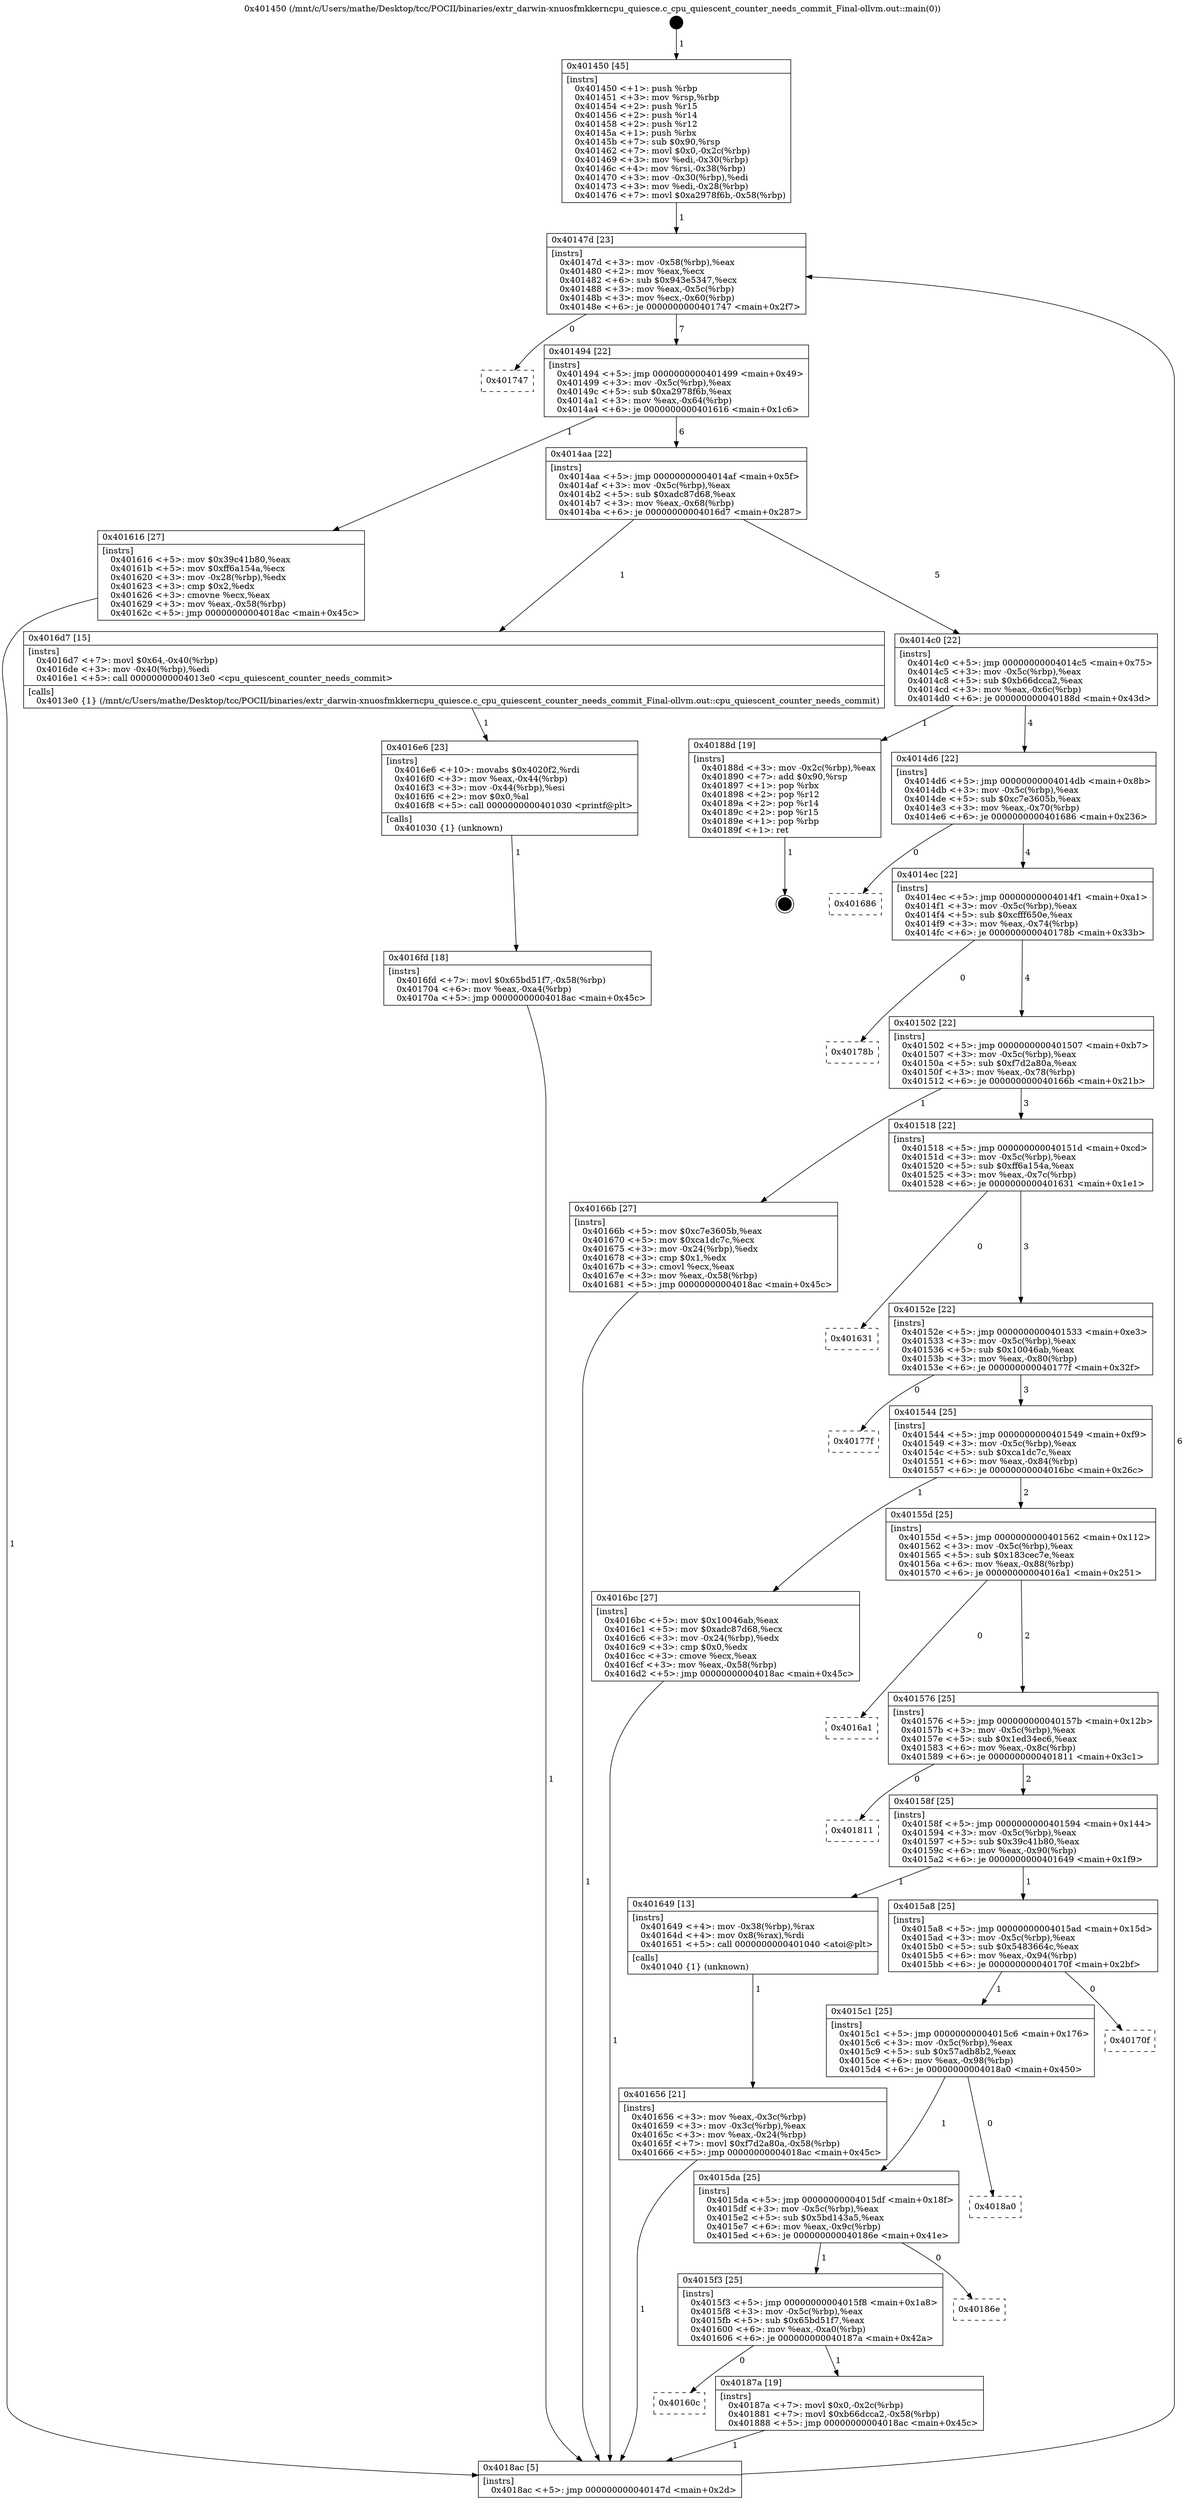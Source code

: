 digraph "0x401450" {
  label = "0x401450 (/mnt/c/Users/mathe/Desktop/tcc/POCII/binaries/extr_darwin-xnuosfmkkerncpu_quiesce.c_cpu_quiescent_counter_needs_commit_Final-ollvm.out::main(0))"
  labelloc = "t"
  node[shape=record]

  Entry [label="",width=0.3,height=0.3,shape=circle,fillcolor=black,style=filled]
  "0x40147d" [label="{
     0x40147d [23]\l
     | [instrs]\l
     &nbsp;&nbsp;0x40147d \<+3\>: mov -0x58(%rbp),%eax\l
     &nbsp;&nbsp;0x401480 \<+2\>: mov %eax,%ecx\l
     &nbsp;&nbsp;0x401482 \<+6\>: sub $0x943e5347,%ecx\l
     &nbsp;&nbsp;0x401488 \<+3\>: mov %eax,-0x5c(%rbp)\l
     &nbsp;&nbsp;0x40148b \<+3\>: mov %ecx,-0x60(%rbp)\l
     &nbsp;&nbsp;0x40148e \<+6\>: je 0000000000401747 \<main+0x2f7\>\l
  }"]
  "0x401747" [label="{
     0x401747\l
  }", style=dashed]
  "0x401494" [label="{
     0x401494 [22]\l
     | [instrs]\l
     &nbsp;&nbsp;0x401494 \<+5\>: jmp 0000000000401499 \<main+0x49\>\l
     &nbsp;&nbsp;0x401499 \<+3\>: mov -0x5c(%rbp),%eax\l
     &nbsp;&nbsp;0x40149c \<+5\>: sub $0xa2978f6b,%eax\l
     &nbsp;&nbsp;0x4014a1 \<+3\>: mov %eax,-0x64(%rbp)\l
     &nbsp;&nbsp;0x4014a4 \<+6\>: je 0000000000401616 \<main+0x1c6\>\l
  }"]
  Exit [label="",width=0.3,height=0.3,shape=circle,fillcolor=black,style=filled,peripheries=2]
  "0x401616" [label="{
     0x401616 [27]\l
     | [instrs]\l
     &nbsp;&nbsp;0x401616 \<+5\>: mov $0x39c41b80,%eax\l
     &nbsp;&nbsp;0x40161b \<+5\>: mov $0xff6a154a,%ecx\l
     &nbsp;&nbsp;0x401620 \<+3\>: mov -0x28(%rbp),%edx\l
     &nbsp;&nbsp;0x401623 \<+3\>: cmp $0x2,%edx\l
     &nbsp;&nbsp;0x401626 \<+3\>: cmovne %ecx,%eax\l
     &nbsp;&nbsp;0x401629 \<+3\>: mov %eax,-0x58(%rbp)\l
     &nbsp;&nbsp;0x40162c \<+5\>: jmp 00000000004018ac \<main+0x45c\>\l
  }"]
  "0x4014aa" [label="{
     0x4014aa [22]\l
     | [instrs]\l
     &nbsp;&nbsp;0x4014aa \<+5\>: jmp 00000000004014af \<main+0x5f\>\l
     &nbsp;&nbsp;0x4014af \<+3\>: mov -0x5c(%rbp),%eax\l
     &nbsp;&nbsp;0x4014b2 \<+5\>: sub $0xadc87d68,%eax\l
     &nbsp;&nbsp;0x4014b7 \<+3\>: mov %eax,-0x68(%rbp)\l
     &nbsp;&nbsp;0x4014ba \<+6\>: je 00000000004016d7 \<main+0x287\>\l
  }"]
  "0x4018ac" [label="{
     0x4018ac [5]\l
     | [instrs]\l
     &nbsp;&nbsp;0x4018ac \<+5\>: jmp 000000000040147d \<main+0x2d\>\l
  }"]
  "0x401450" [label="{
     0x401450 [45]\l
     | [instrs]\l
     &nbsp;&nbsp;0x401450 \<+1\>: push %rbp\l
     &nbsp;&nbsp;0x401451 \<+3\>: mov %rsp,%rbp\l
     &nbsp;&nbsp;0x401454 \<+2\>: push %r15\l
     &nbsp;&nbsp;0x401456 \<+2\>: push %r14\l
     &nbsp;&nbsp;0x401458 \<+2\>: push %r12\l
     &nbsp;&nbsp;0x40145a \<+1\>: push %rbx\l
     &nbsp;&nbsp;0x40145b \<+7\>: sub $0x90,%rsp\l
     &nbsp;&nbsp;0x401462 \<+7\>: movl $0x0,-0x2c(%rbp)\l
     &nbsp;&nbsp;0x401469 \<+3\>: mov %edi,-0x30(%rbp)\l
     &nbsp;&nbsp;0x40146c \<+4\>: mov %rsi,-0x38(%rbp)\l
     &nbsp;&nbsp;0x401470 \<+3\>: mov -0x30(%rbp),%edi\l
     &nbsp;&nbsp;0x401473 \<+3\>: mov %edi,-0x28(%rbp)\l
     &nbsp;&nbsp;0x401476 \<+7\>: movl $0xa2978f6b,-0x58(%rbp)\l
  }"]
  "0x40160c" [label="{
     0x40160c\l
  }", style=dashed]
  "0x4016d7" [label="{
     0x4016d7 [15]\l
     | [instrs]\l
     &nbsp;&nbsp;0x4016d7 \<+7\>: movl $0x64,-0x40(%rbp)\l
     &nbsp;&nbsp;0x4016de \<+3\>: mov -0x40(%rbp),%edi\l
     &nbsp;&nbsp;0x4016e1 \<+5\>: call 00000000004013e0 \<cpu_quiescent_counter_needs_commit\>\l
     | [calls]\l
     &nbsp;&nbsp;0x4013e0 \{1\} (/mnt/c/Users/mathe/Desktop/tcc/POCII/binaries/extr_darwin-xnuosfmkkerncpu_quiesce.c_cpu_quiescent_counter_needs_commit_Final-ollvm.out::cpu_quiescent_counter_needs_commit)\l
  }"]
  "0x4014c0" [label="{
     0x4014c0 [22]\l
     | [instrs]\l
     &nbsp;&nbsp;0x4014c0 \<+5\>: jmp 00000000004014c5 \<main+0x75\>\l
     &nbsp;&nbsp;0x4014c5 \<+3\>: mov -0x5c(%rbp),%eax\l
     &nbsp;&nbsp;0x4014c8 \<+5\>: sub $0xb66dcca2,%eax\l
     &nbsp;&nbsp;0x4014cd \<+3\>: mov %eax,-0x6c(%rbp)\l
     &nbsp;&nbsp;0x4014d0 \<+6\>: je 000000000040188d \<main+0x43d\>\l
  }"]
  "0x40187a" [label="{
     0x40187a [19]\l
     | [instrs]\l
     &nbsp;&nbsp;0x40187a \<+7\>: movl $0x0,-0x2c(%rbp)\l
     &nbsp;&nbsp;0x401881 \<+7\>: movl $0xb66dcca2,-0x58(%rbp)\l
     &nbsp;&nbsp;0x401888 \<+5\>: jmp 00000000004018ac \<main+0x45c\>\l
  }"]
  "0x40188d" [label="{
     0x40188d [19]\l
     | [instrs]\l
     &nbsp;&nbsp;0x40188d \<+3\>: mov -0x2c(%rbp),%eax\l
     &nbsp;&nbsp;0x401890 \<+7\>: add $0x90,%rsp\l
     &nbsp;&nbsp;0x401897 \<+1\>: pop %rbx\l
     &nbsp;&nbsp;0x401898 \<+2\>: pop %r12\l
     &nbsp;&nbsp;0x40189a \<+2\>: pop %r14\l
     &nbsp;&nbsp;0x40189c \<+2\>: pop %r15\l
     &nbsp;&nbsp;0x40189e \<+1\>: pop %rbp\l
     &nbsp;&nbsp;0x40189f \<+1\>: ret\l
  }"]
  "0x4014d6" [label="{
     0x4014d6 [22]\l
     | [instrs]\l
     &nbsp;&nbsp;0x4014d6 \<+5\>: jmp 00000000004014db \<main+0x8b\>\l
     &nbsp;&nbsp;0x4014db \<+3\>: mov -0x5c(%rbp),%eax\l
     &nbsp;&nbsp;0x4014de \<+5\>: sub $0xc7e3605b,%eax\l
     &nbsp;&nbsp;0x4014e3 \<+3\>: mov %eax,-0x70(%rbp)\l
     &nbsp;&nbsp;0x4014e6 \<+6\>: je 0000000000401686 \<main+0x236\>\l
  }"]
  "0x4015f3" [label="{
     0x4015f3 [25]\l
     | [instrs]\l
     &nbsp;&nbsp;0x4015f3 \<+5\>: jmp 00000000004015f8 \<main+0x1a8\>\l
     &nbsp;&nbsp;0x4015f8 \<+3\>: mov -0x5c(%rbp),%eax\l
     &nbsp;&nbsp;0x4015fb \<+5\>: sub $0x65bd51f7,%eax\l
     &nbsp;&nbsp;0x401600 \<+6\>: mov %eax,-0xa0(%rbp)\l
     &nbsp;&nbsp;0x401606 \<+6\>: je 000000000040187a \<main+0x42a\>\l
  }"]
  "0x401686" [label="{
     0x401686\l
  }", style=dashed]
  "0x4014ec" [label="{
     0x4014ec [22]\l
     | [instrs]\l
     &nbsp;&nbsp;0x4014ec \<+5\>: jmp 00000000004014f1 \<main+0xa1\>\l
     &nbsp;&nbsp;0x4014f1 \<+3\>: mov -0x5c(%rbp),%eax\l
     &nbsp;&nbsp;0x4014f4 \<+5\>: sub $0xcfff650e,%eax\l
     &nbsp;&nbsp;0x4014f9 \<+3\>: mov %eax,-0x74(%rbp)\l
     &nbsp;&nbsp;0x4014fc \<+6\>: je 000000000040178b \<main+0x33b\>\l
  }"]
  "0x40186e" [label="{
     0x40186e\l
  }", style=dashed]
  "0x40178b" [label="{
     0x40178b\l
  }", style=dashed]
  "0x401502" [label="{
     0x401502 [22]\l
     | [instrs]\l
     &nbsp;&nbsp;0x401502 \<+5\>: jmp 0000000000401507 \<main+0xb7\>\l
     &nbsp;&nbsp;0x401507 \<+3\>: mov -0x5c(%rbp),%eax\l
     &nbsp;&nbsp;0x40150a \<+5\>: sub $0xf7d2a80a,%eax\l
     &nbsp;&nbsp;0x40150f \<+3\>: mov %eax,-0x78(%rbp)\l
     &nbsp;&nbsp;0x401512 \<+6\>: je 000000000040166b \<main+0x21b\>\l
  }"]
  "0x4015da" [label="{
     0x4015da [25]\l
     | [instrs]\l
     &nbsp;&nbsp;0x4015da \<+5\>: jmp 00000000004015df \<main+0x18f\>\l
     &nbsp;&nbsp;0x4015df \<+3\>: mov -0x5c(%rbp),%eax\l
     &nbsp;&nbsp;0x4015e2 \<+5\>: sub $0x5bd143a5,%eax\l
     &nbsp;&nbsp;0x4015e7 \<+6\>: mov %eax,-0x9c(%rbp)\l
     &nbsp;&nbsp;0x4015ed \<+6\>: je 000000000040186e \<main+0x41e\>\l
  }"]
  "0x40166b" [label="{
     0x40166b [27]\l
     | [instrs]\l
     &nbsp;&nbsp;0x40166b \<+5\>: mov $0xc7e3605b,%eax\l
     &nbsp;&nbsp;0x401670 \<+5\>: mov $0xca1dc7c,%ecx\l
     &nbsp;&nbsp;0x401675 \<+3\>: mov -0x24(%rbp),%edx\l
     &nbsp;&nbsp;0x401678 \<+3\>: cmp $0x1,%edx\l
     &nbsp;&nbsp;0x40167b \<+3\>: cmovl %ecx,%eax\l
     &nbsp;&nbsp;0x40167e \<+3\>: mov %eax,-0x58(%rbp)\l
     &nbsp;&nbsp;0x401681 \<+5\>: jmp 00000000004018ac \<main+0x45c\>\l
  }"]
  "0x401518" [label="{
     0x401518 [22]\l
     | [instrs]\l
     &nbsp;&nbsp;0x401518 \<+5\>: jmp 000000000040151d \<main+0xcd\>\l
     &nbsp;&nbsp;0x40151d \<+3\>: mov -0x5c(%rbp),%eax\l
     &nbsp;&nbsp;0x401520 \<+5\>: sub $0xff6a154a,%eax\l
     &nbsp;&nbsp;0x401525 \<+3\>: mov %eax,-0x7c(%rbp)\l
     &nbsp;&nbsp;0x401528 \<+6\>: je 0000000000401631 \<main+0x1e1\>\l
  }"]
  "0x4018a0" [label="{
     0x4018a0\l
  }", style=dashed]
  "0x401631" [label="{
     0x401631\l
  }", style=dashed]
  "0x40152e" [label="{
     0x40152e [22]\l
     | [instrs]\l
     &nbsp;&nbsp;0x40152e \<+5\>: jmp 0000000000401533 \<main+0xe3\>\l
     &nbsp;&nbsp;0x401533 \<+3\>: mov -0x5c(%rbp),%eax\l
     &nbsp;&nbsp;0x401536 \<+5\>: sub $0x10046ab,%eax\l
     &nbsp;&nbsp;0x40153b \<+3\>: mov %eax,-0x80(%rbp)\l
     &nbsp;&nbsp;0x40153e \<+6\>: je 000000000040177f \<main+0x32f\>\l
  }"]
  "0x4015c1" [label="{
     0x4015c1 [25]\l
     | [instrs]\l
     &nbsp;&nbsp;0x4015c1 \<+5\>: jmp 00000000004015c6 \<main+0x176\>\l
     &nbsp;&nbsp;0x4015c6 \<+3\>: mov -0x5c(%rbp),%eax\l
     &nbsp;&nbsp;0x4015c9 \<+5\>: sub $0x57adb8b2,%eax\l
     &nbsp;&nbsp;0x4015ce \<+6\>: mov %eax,-0x98(%rbp)\l
     &nbsp;&nbsp;0x4015d4 \<+6\>: je 00000000004018a0 \<main+0x450\>\l
  }"]
  "0x40177f" [label="{
     0x40177f\l
  }", style=dashed]
  "0x401544" [label="{
     0x401544 [25]\l
     | [instrs]\l
     &nbsp;&nbsp;0x401544 \<+5\>: jmp 0000000000401549 \<main+0xf9\>\l
     &nbsp;&nbsp;0x401549 \<+3\>: mov -0x5c(%rbp),%eax\l
     &nbsp;&nbsp;0x40154c \<+5\>: sub $0xca1dc7c,%eax\l
     &nbsp;&nbsp;0x401551 \<+6\>: mov %eax,-0x84(%rbp)\l
     &nbsp;&nbsp;0x401557 \<+6\>: je 00000000004016bc \<main+0x26c\>\l
  }"]
  "0x40170f" [label="{
     0x40170f\l
  }", style=dashed]
  "0x4016bc" [label="{
     0x4016bc [27]\l
     | [instrs]\l
     &nbsp;&nbsp;0x4016bc \<+5\>: mov $0x10046ab,%eax\l
     &nbsp;&nbsp;0x4016c1 \<+5\>: mov $0xadc87d68,%ecx\l
     &nbsp;&nbsp;0x4016c6 \<+3\>: mov -0x24(%rbp),%edx\l
     &nbsp;&nbsp;0x4016c9 \<+3\>: cmp $0x0,%edx\l
     &nbsp;&nbsp;0x4016cc \<+3\>: cmove %ecx,%eax\l
     &nbsp;&nbsp;0x4016cf \<+3\>: mov %eax,-0x58(%rbp)\l
     &nbsp;&nbsp;0x4016d2 \<+5\>: jmp 00000000004018ac \<main+0x45c\>\l
  }"]
  "0x40155d" [label="{
     0x40155d [25]\l
     | [instrs]\l
     &nbsp;&nbsp;0x40155d \<+5\>: jmp 0000000000401562 \<main+0x112\>\l
     &nbsp;&nbsp;0x401562 \<+3\>: mov -0x5c(%rbp),%eax\l
     &nbsp;&nbsp;0x401565 \<+5\>: sub $0x183cec7e,%eax\l
     &nbsp;&nbsp;0x40156a \<+6\>: mov %eax,-0x88(%rbp)\l
     &nbsp;&nbsp;0x401570 \<+6\>: je 00000000004016a1 \<main+0x251\>\l
  }"]
  "0x4016fd" [label="{
     0x4016fd [18]\l
     | [instrs]\l
     &nbsp;&nbsp;0x4016fd \<+7\>: movl $0x65bd51f7,-0x58(%rbp)\l
     &nbsp;&nbsp;0x401704 \<+6\>: mov %eax,-0xa4(%rbp)\l
     &nbsp;&nbsp;0x40170a \<+5\>: jmp 00000000004018ac \<main+0x45c\>\l
  }"]
  "0x4016a1" [label="{
     0x4016a1\l
  }", style=dashed]
  "0x401576" [label="{
     0x401576 [25]\l
     | [instrs]\l
     &nbsp;&nbsp;0x401576 \<+5\>: jmp 000000000040157b \<main+0x12b\>\l
     &nbsp;&nbsp;0x40157b \<+3\>: mov -0x5c(%rbp),%eax\l
     &nbsp;&nbsp;0x40157e \<+5\>: sub $0x1ed34ec6,%eax\l
     &nbsp;&nbsp;0x401583 \<+6\>: mov %eax,-0x8c(%rbp)\l
     &nbsp;&nbsp;0x401589 \<+6\>: je 0000000000401811 \<main+0x3c1\>\l
  }"]
  "0x4016e6" [label="{
     0x4016e6 [23]\l
     | [instrs]\l
     &nbsp;&nbsp;0x4016e6 \<+10\>: movabs $0x4020f2,%rdi\l
     &nbsp;&nbsp;0x4016f0 \<+3\>: mov %eax,-0x44(%rbp)\l
     &nbsp;&nbsp;0x4016f3 \<+3\>: mov -0x44(%rbp),%esi\l
     &nbsp;&nbsp;0x4016f6 \<+2\>: mov $0x0,%al\l
     &nbsp;&nbsp;0x4016f8 \<+5\>: call 0000000000401030 \<printf@plt\>\l
     | [calls]\l
     &nbsp;&nbsp;0x401030 \{1\} (unknown)\l
  }"]
  "0x401811" [label="{
     0x401811\l
  }", style=dashed]
  "0x40158f" [label="{
     0x40158f [25]\l
     | [instrs]\l
     &nbsp;&nbsp;0x40158f \<+5\>: jmp 0000000000401594 \<main+0x144\>\l
     &nbsp;&nbsp;0x401594 \<+3\>: mov -0x5c(%rbp),%eax\l
     &nbsp;&nbsp;0x401597 \<+5\>: sub $0x39c41b80,%eax\l
     &nbsp;&nbsp;0x40159c \<+6\>: mov %eax,-0x90(%rbp)\l
     &nbsp;&nbsp;0x4015a2 \<+6\>: je 0000000000401649 \<main+0x1f9\>\l
  }"]
  "0x401656" [label="{
     0x401656 [21]\l
     | [instrs]\l
     &nbsp;&nbsp;0x401656 \<+3\>: mov %eax,-0x3c(%rbp)\l
     &nbsp;&nbsp;0x401659 \<+3\>: mov -0x3c(%rbp),%eax\l
     &nbsp;&nbsp;0x40165c \<+3\>: mov %eax,-0x24(%rbp)\l
     &nbsp;&nbsp;0x40165f \<+7\>: movl $0xf7d2a80a,-0x58(%rbp)\l
     &nbsp;&nbsp;0x401666 \<+5\>: jmp 00000000004018ac \<main+0x45c\>\l
  }"]
  "0x401649" [label="{
     0x401649 [13]\l
     | [instrs]\l
     &nbsp;&nbsp;0x401649 \<+4\>: mov -0x38(%rbp),%rax\l
     &nbsp;&nbsp;0x40164d \<+4\>: mov 0x8(%rax),%rdi\l
     &nbsp;&nbsp;0x401651 \<+5\>: call 0000000000401040 \<atoi@plt\>\l
     | [calls]\l
     &nbsp;&nbsp;0x401040 \{1\} (unknown)\l
  }"]
  "0x4015a8" [label="{
     0x4015a8 [25]\l
     | [instrs]\l
     &nbsp;&nbsp;0x4015a8 \<+5\>: jmp 00000000004015ad \<main+0x15d\>\l
     &nbsp;&nbsp;0x4015ad \<+3\>: mov -0x5c(%rbp),%eax\l
     &nbsp;&nbsp;0x4015b0 \<+5\>: sub $0x5483664c,%eax\l
     &nbsp;&nbsp;0x4015b5 \<+6\>: mov %eax,-0x94(%rbp)\l
     &nbsp;&nbsp;0x4015bb \<+6\>: je 000000000040170f \<main+0x2bf\>\l
  }"]
  Entry -> "0x401450" [label=" 1"]
  "0x40147d" -> "0x401747" [label=" 0"]
  "0x40147d" -> "0x401494" [label=" 7"]
  "0x40188d" -> Exit [label=" 1"]
  "0x401494" -> "0x401616" [label=" 1"]
  "0x401494" -> "0x4014aa" [label=" 6"]
  "0x401616" -> "0x4018ac" [label=" 1"]
  "0x401450" -> "0x40147d" [label=" 1"]
  "0x4018ac" -> "0x40147d" [label=" 6"]
  "0x40187a" -> "0x4018ac" [label=" 1"]
  "0x4014aa" -> "0x4016d7" [label=" 1"]
  "0x4014aa" -> "0x4014c0" [label=" 5"]
  "0x4015f3" -> "0x40160c" [label=" 0"]
  "0x4014c0" -> "0x40188d" [label=" 1"]
  "0x4014c0" -> "0x4014d6" [label=" 4"]
  "0x4015f3" -> "0x40187a" [label=" 1"]
  "0x4014d6" -> "0x401686" [label=" 0"]
  "0x4014d6" -> "0x4014ec" [label=" 4"]
  "0x4015da" -> "0x4015f3" [label=" 1"]
  "0x4014ec" -> "0x40178b" [label=" 0"]
  "0x4014ec" -> "0x401502" [label=" 4"]
  "0x4015da" -> "0x40186e" [label=" 0"]
  "0x401502" -> "0x40166b" [label=" 1"]
  "0x401502" -> "0x401518" [label=" 3"]
  "0x4015c1" -> "0x4015da" [label=" 1"]
  "0x401518" -> "0x401631" [label=" 0"]
  "0x401518" -> "0x40152e" [label=" 3"]
  "0x4015c1" -> "0x4018a0" [label=" 0"]
  "0x40152e" -> "0x40177f" [label=" 0"]
  "0x40152e" -> "0x401544" [label=" 3"]
  "0x4015a8" -> "0x4015c1" [label=" 1"]
  "0x401544" -> "0x4016bc" [label=" 1"]
  "0x401544" -> "0x40155d" [label=" 2"]
  "0x4015a8" -> "0x40170f" [label=" 0"]
  "0x40155d" -> "0x4016a1" [label=" 0"]
  "0x40155d" -> "0x401576" [label=" 2"]
  "0x4016fd" -> "0x4018ac" [label=" 1"]
  "0x401576" -> "0x401811" [label=" 0"]
  "0x401576" -> "0x40158f" [label=" 2"]
  "0x4016e6" -> "0x4016fd" [label=" 1"]
  "0x40158f" -> "0x401649" [label=" 1"]
  "0x40158f" -> "0x4015a8" [label=" 1"]
  "0x401649" -> "0x401656" [label=" 1"]
  "0x401656" -> "0x4018ac" [label=" 1"]
  "0x40166b" -> "0x4018ac" [label=" 1"]
  "0x4016bc" -> "0x4018ac" [label=" 1"]
  "0x4016d7" -> "0x4016e6" [label=" 1"]
}
